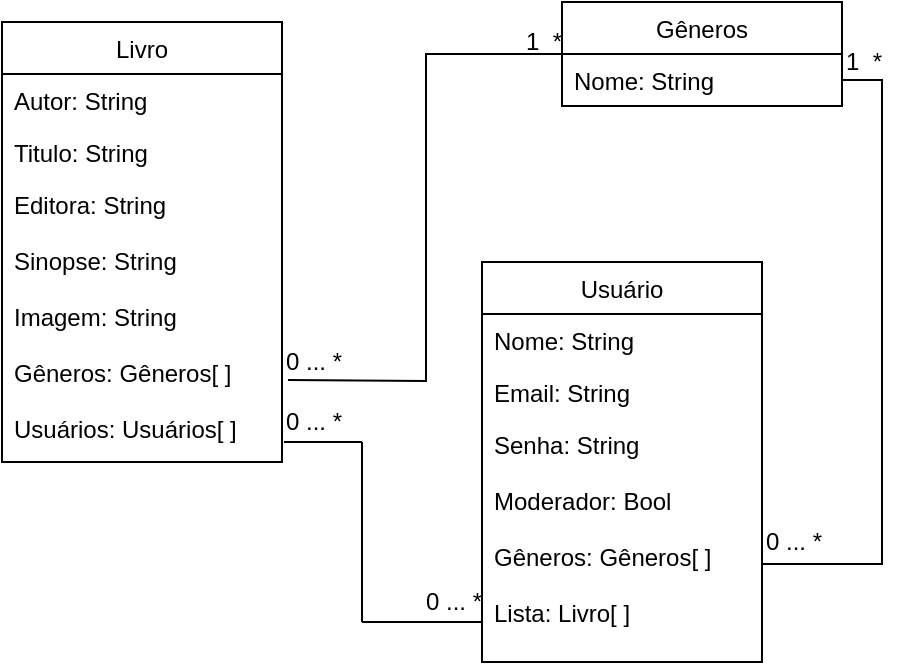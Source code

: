 <mxfile version="12.2.7" type="device" pages="1"><diagram id="AkFMz3xxqrs1k-SuoFos" name="Page-1"><mxGraphModel dx="1408" dy="780" grid="1" gridSize="10" guides="1" tooltips="1" connect="1" arrows="1" fold="1" page="1" pageScale="1" pageWidth="827" pageHeight="1169" math="0" shadow="0"><root><mxCell id="0"/><mxCell id="1" parent="0"/><mxCell id="QTsaPs6yurffcB-_itdI-1" value="Livro" style="swimlane;fontStyle=0;childLayout=stackLayout;horizontal=1;startSize=26;fillColor=none;horizontalStack=0;resizeParent=1;resizeParentMax=0;resizeLast=0;collapsible=1;marginBottom=0;" vertex="1" parent="1"><mxGeometry x="190" y="530" width="140" height="220" as="geometry"/></mxCell><mxCell id="QTsaPs6yurffcB-_itdI-2" value="Autor: String" style="text;strokeColor=none;fillColor=none;align=left;verticalAlign=top;spacingLeft=4;spacingRight=4;overflow=hidden;rotatable=0;points=[[0,0.5],[1,0.5]];portConstraint=eastwest;" vertex="1" parent="QTsaPs6yurffcB-_itdI-1"><mxGeometry y="26" width="140" height="26" as="geometry"/></mxCell><mxCell id="QTsaPs6yurffcB-_itdI-3" value="Titulo: String" style="text;strokeColor=none;fillColor=none;align=left;verticalAlign=top;spacingLeft=4;spacingRight=4;overflow=hidden;rotatable=0;points=[[0,0.5],[1,0.5]];portConstraint=eastwest;" vertex="1" parent="QTsaPs6yurffcB-_itdI-1"><mxGeometry y="52" width="140" height="26" as="geometry"/></mxCell><mxCell id="QTsaPs6yurffcB-_itdI-4" value="Editora: String&#10;&#10;Sinopse: String&#10;&#10;Imagem: String&#10;&#10;Gêneros: Gêneros[ ]&#10;&#10;Usuários: Usuários[ ]&#10; &#10;" style="text;strokeColor=none;fillColor=none;align=left;verticalAlign=top;spacingLeft=4;spacingRight=4;overflow=hidden;rotatable=0;points=[[0,0.5],[1,0.5]];portConstraint=eastwest;" vertex="1" parent="QTsaPs6yurffcB-_itdI-1"><mxGeometry y="78" width="140" height="142" as="geometry"/></mxCell><mxCell id="QTsaPs6yurffcB-_itdI-5" value="Gêneros" style="swimlane;fontStyle=0;childLayout=stackLayout;horizontal=1;startSize=26;fillColor=none;horizontalStack=0;resizeParent=1;resizeParentMax=0;resizeLast=0;collapsible=1;marginBottom=0;" vertex="1" parent="1"><mxGeometry x="470" y="520" width="140" height="52" as="geometry"/></mxCell><mxCell id="QTsaPs6yurffcB-_itdI-6" value="Nome: String" style="text;strokeColor=none;fillColor=none;align=left;verticalAlign=top;spacingLeft=4;spacingRight=4;overflow=hidden;rotatable=0;points=[[0,0.5],[1,0.5]];portConstraint=eastwest;" vertex="1" parent="QTsaPs6yurffcB-_itdI-5"><mxGeometry y="26" width="140" height="26" as="geometry"/></mxCell><mxCell id="QTsaPs6yurffcB-_itdI-7" value="Usuário" style="swimlane;fontStyle=0;childLayout=stackLayout;horizontal=1;startSize=26;fillColor=none;horizontalStack=0;resizeParent=1;resizeParentMax=0;resizeLast=0;collapsible=1;marginBottom=0;" vertex="1" parent="1"><mxGeometry x="430" y="650" width="140" height="200" as="geometry"/></mxCell><mxCell id="QTsaPs6yurffcB-_itdI-8" value="Nome: String" style="text;strokeColor=none;fillColor=none;align=left;verticalAlign=top;spacingLeft=4;spacingRight=4;overflow=hidden;rotatable=0;points=[[0,0.5],[1,0.5]];portConstraint=eastwest;" vertex="1" parent="QTsaPs6yurffcB-_itdI-7"><mxGeometry y="26" width="140" height="26" as="geometry"/></mxCell><mxCell id="QTsaPs6yurffcB-_itdI-9" value="Email: String" style="text;strokeColor=none;fillColor=none;align=left;verticalAlign=top;spacingLeft=4;spacingRight=4;overflow=hidden;rotatable=0;points=[[0,0.5],[1,0.5]];portConstraint=eastwest;" vertex="1" parent="QTsaPs6yurffcB-_itdI-7"><mxGeometry y="52" width="140" height="26" as="geometry"/></mxCell><mxCell id="QTsaPs6yurffcB-_itdI-10" value="Senha: String&#10;&#10;Moderador: Bool&#10;&#10;Gêneros: Gêneros[ ]&#10;&#10;Lista: Livro[ ]" style="text;strokeColor=none;fillColor=none;align=left;verticalAlign=top;spacingLeft=4;spacingRight=4;overflow=hidden;rotatable=0;points=[[0,0.5],[1,0.5]];portConstraint=eastwest;" vertex="1" parent="QTsaPs6yurffcB-_itdI-7"><mxGeometry y="78" width="140" height="122" as="geometry"/></mxCell><mxCell id="QTsaPs6yurffcB-_itdI-11" value="1&amp;nbsp; *" style="text;html=1;resizable=0;points=[];autosize=1;align=left;verticalAlign=top;spacingTop=-4;" vertex="1" parent="1"><mxGeometry x="450" y="530" width="30" height="20" as="geometry"/></mxCell><mxCell id="QTsaPs6yurffcB-_itdI-12" value="0 ... *" style="text;html=1;resizable=0;points=[];autosize=1;align=left;verticalAlign=top;spacingTop=-4;" vertex="1" parent="1"><mxGeometry x="330" y="690" width="40" height="20" as="geometry"/></mxCell><mxCell id="QTsaPs6yurffcB-_itdI-13" style="edgeStyle=orthogonalEdgeStyle;rounded=0;orthogonalLoop=1;jettySize=auto;html=1;exitX=1;exitY=0.5;exitDx=0;exitDy=0;entryX=1;entryY=0.598;entryDx=0;entryDy=0;entryPerimeter=0;endArrow=none;endFill=0;" edge="1" parent="1" source="QTsaPs6yurffcB-_itdI-6" target="QTsaPs6yurffcB-_itdI-10"><mxGeometry relative="1" as="geometry"/></mxCell><mxCell id="QTsaPs6yurffcB-_itdI-14" style="edgeStyle=orthogonalEdgeStyle;rounded=0;orthogonalLoop=1;jettySize=auto;html=1;endArrow=none;endFill=0;entryX=0;entryY=0.5;entryDx=0;entryDy=0;" edge="1" parent="1" target="QTsaPs6yurffcB-_itdI-5"><mxGeometry relative="1" as="geometry"><mxPoint x="460" y="470" as="targetPoint"/><mxPoint x="333" y="709" as="sourcePoint"/></mxGeometry></mxCell><mxCell id="QTsaPs6yurffcB-_itdI-15" value="1&amp;nbsp; *" style="text;html=1;resizable=0;points=[];autosize=1;align=left;verticalAlign=top;spacingTop=-4;" vertex="1" parent="1"><mxGeometry x="610" y="540" width="30" height="20" as="geometry"/></mxCell><mxCell id="QTsaPs6yurffcB-_itdI-16" value="0 ... *" style="text;html=1;resizable=0;points=[];autosize=1;align=left;verticalAlign=top;spacingTop=-4;" vertex="1" parent="1"><mxGeometry x="570" y="780" width="40" height="20" as="geometry"/></mxCell><mxCell id="QTsaPs6yurffcB-_itdI-17" value="" style="endArrow=none;html=1;" edge="1" parent="1"><mxGeometry width="50" height="50" relative="1" as="geometry"><mxPoint x="370" y="830" as="sourcePoint"/><mxPoint x="430" y="830" as="targetPoint"/><Array as="points"/></mxGeometry></mxCell><mxCell id="QTsaPs6yurffcB-_itdI-18" value="" style="endArrow=none;html=1;" edge="1" parent="1"><mxGeometry width="50" height="50" relative="1" as="geometry"><mxPoint x="370" y="740" as="sourcePoint"/><mxPoint x="370" y="810" as="targetPoint"/></mxGeometry></mxCell><mxCell id="QTsaPs6yurffcB-_itdI-19" value="" style="endArrow=none;html=1;" edge="1" parent="1"><mxGeometry width="50" height="50" relative="1" as="geometry"><mxPoint x="370" y="740" as="sourcePoint"/><mxPoint x="370" y="740" as="targetPoint"/></mxGeometry></mxCell><mxCell id="QTsaPs6yurffcB-_itdI-20" value="" style="endArrow=none;html=1;" edge="1" parent="1"><mxGeometry width="50" height="50" relative="1" as="geometry"><mxPoint x="370" y="830" as="sourcePoint"/><mxPoint x="370" y="800" as="targetPoint"/></mxGeometry></mxCell><mxCell id="QTsaPs6yurffcB-_itdI-21" value="" style="endArrow=none;html=1;" edge="1" parent="1"><mxGeometry width="50" height="50" relative="1" as="geometry"><mxPoint x="330" y="740" as="sourcePoint"/><mxPoint x="330" y="740" as="targetPoint"/></mxGeometry></mxCell><mxCell id="QTsaPs6yurffcB-_itdI-22" value="" style="endArrow=none;html=1;exitX=1.007;exitY=0.93;exitDx=0;exitDy=0;exitPerimeter=0;" edge="1" parent="1" source="QTsaPs6yurffcB-_itdI-4"><mxGeometry width="50" height="50" relative="1" as="geometry"><mxPoint x="350" y="740" as="sourcePoint"/><mxPoint x="370" y="740" as="targetPoint"/></mxGeometry></mxCell><mxCell id="QTsaPs6yurffcB-_itdI-23" value="0 ... *" style="text;html=1;resizable=0;points=[];autosize=1;align=left;verticalAlign=top;spacingTop=-4;" vertex="1" parent="1"><mxGeometry x="330" y="720" width="40" height="20" as="geometry"/></mxCell><mxCell id="QTsaPs6yurffcB-_itdI-24" value="0 ... *" style="text;html=1;resizable=0;points=[];autosize=1;align=left;verticalAlign=top;spacingTop=-4;" vertex="1" parent="1"><mxGeometry x="400" y="810" width="40" height="20" as="geometry"/></mxCell></root></mxGraphModel></diagram></mxfile>